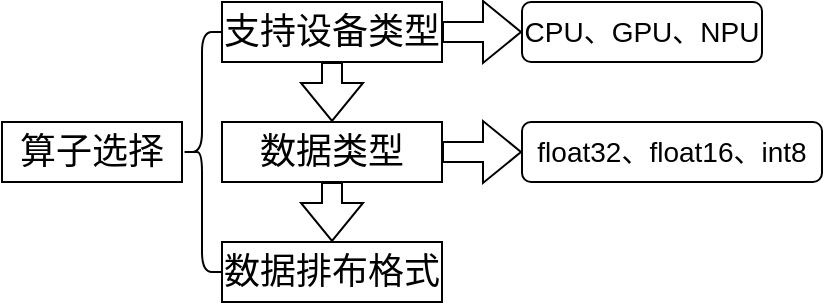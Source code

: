<mxfile version="24.7.5">
  <diagram name="第 1 页" id="MGIUSmLkIfQjMM-ST497">
    <mxGraphModel dx="1276" dy="609" grid="1" gridSize="10" guides="1" tooltips="1" connect="1" arrows="1" fold="1" page="1" pageScale="1" pageWidth="827" pageHeight="1169" math="0" shadow="0">
      <root>
        <mxCell id="0" />
        <mxCell id="1" parent="0" />
        <mxCell id="VuEz2tYyS9UpHPsDXCi8-1" value="&lt;font style=&quot;font-size: 18px;&quot;&gt;算子选择&lt;/font&gt;" style="rounded=0;whiteSpace=wrap;html=1;" vertex="1" parent="1">
          <mxGeometry x="70" y="240" width="90" height="30" as="geometry" />
        </mxCell>
        <mxCell id="VuEz2tYyS9UpHPsDXCi8-2" value="" style="shape=curlyBracket;whiteSpace=wrap;html=1;rounded=1;labelPosition=left;verticalLabelPosition=middle;align=right;verticalAlign=middle;" vertex="1" parent="1">
          <mxGeometry x="160" y="195" width="20" height="120" as="geometry" />
        </mxCell>
        <mxCell id="VuEz2tYyS9UpHPsDXCi8-4" value="&lt;font style=&quot;font-size: 18px;&quot;&gt;支持设备类型&lt;/font&gt;" style="rounded=0;whiteSpace=wrap;html=1;" vertex="1" parent="1">
          <mxGeometry x="180" y="180" width="110" height="30" as="geometry" />
        </mxCell>
        <mxCell id="VuEz2tYyS9UpHPsDXCi8-5" value="&lt;font style=&quot;font-size: 14px;&quot;&gt;CPU、GPU、NPU&lt;/font&gt;" style="rounded=1;whiteSpace=wrap;html=1;" vertex="1" parent="1">
          <mxGeometry x="330" y="180" width="120" height="30" as="geometry" />
        </mxCell>
        <mxCell id="VuEz2tYyS9UpHPsDXCi8-6" value="" style="shape=flexArrow;endArrow=classic;html=1;rounded=0;entryX=0;entryY=0.5;entryDx=0;entryDy=0;exitX=1;exitY=0.5;exitDx=0;exitDy=0;" edge="1" parent="1" source="VuEz2tYyS9UpHPsDXCi8-4" target="VuEz2tYyS9UpHPsDXCi8-5">
          <mxGeometry width="50" height="50" relative="1" as="geometry">
            <mxPoint x="290" y="200" as="sourcePoint" />
            <mxPoint x="340" y="150" as="targetPoint" />
          </mxGeometry>
        </mxCell>
        <mxCell id="VuEz2tYyS9UpHPsDXCi8-7" value="&lt;font style=&quot;font-size: 18px;&quot;&gt;数据类型&lt;/font&gt;" style="rounded=0;whiteSpace=wrap;html=1;" vertex="1" parent="1">
          <mxGeometry x="180" y="240" width="110" height="30" as="geometry" />
        </mxCell>
        <mxCell id="VuEz2tYyS9UpHPsDXCi8-8" value="&lt;font style=&quot;font-size: 14px;&quot;&gt;float32、float16、int8&lt;/font&gt;" style="rounded=1;whiteSpace=wrap;html=1;" vertex="1" parent="1">
          <mxGeometry x="330" y="240" width="150" height="30" as="geometry" />
        </mxCell>
        <mxCell id="VuEz2tYyS9UpHPsDXCi8-9" value="" style="shape=flexArrow;endArrow=classic;html=1;rounded=0;entryX=0;entryY=0.5;entryDx=0;entryDy=0;exitX=1;exitY=0.5;exitDx=0;exitDy=0;" edge="1" parent="1" target="VuEz2tYyS9UpHPsDXCi8-8">
          <mxGeometry width="50" height="50" relative="1" as="geometry">
            <mxPoint x="290" y="255" as="sourcePoint" />
            <mxPoint x="340" y="210" as="targetPoint" />
          </mxGeometry>
        </mxCell>
        <mxCell id="VuEz2tYyS9UpHPsDXCi8-10" value="&lt;font style=&quot;font-size: 18px;&quot;&gt;数据排布格式&lt;/font&gt;" style="rounded=0;whiteSpace=wrap;html=1;" vertex="1" parent="1">
          <mxGeometry x="180" y="300" width="110" height="30" as="geometry" />
        </mxCell>
        <mxCell id="VuEz2tYyS9UpHPsDXCi8-11" value="" style="shape=flexArrow;endArrow=classic;html=1;rounded=0;entryX=0.5;entryY=0;entryDx=0;entryDy=0;exitX=0.5;exitY=1;exitDx=0;exitDy=0;" edge="1" parent="1" source="VuEz2tYyS9UpHPsDXCi8-4" target="VuEz2tYyS9UpHPsDXCi8-7">
          <mxGeometry width="50" height="50" relative="1" as="geometry">
            <mxPoint x="300" y="205" as="sourcePoint" />
            <mxPoint x="340" y="205" as="targetPoint" />
          </mxGeometry>
        </mxCell>
        <mxCell id="VuEz2tYyS9UpHPsDXCi8-12" value="" style="shape=flexArrow;endArrow=classic;html=1;rounded=0;entryX=0.5;entryY=0;entryDx=0;entryDy=0;exitX=0.5;exitY=1;exitDx=0;exitDy=0;" edge="1" parent="1" source="VuEz2tYyS9UpHPsDXCi8-7" target="VuEz2tYyS9UpHPsDXCi8-10">
          <mxGeometry width="50" height="50" relative="1" as="geometry">
            <mxPoint x="245" y="220" as="sourcePoint" />
            <mxPoint x="245" y="250" as="targetPoint" />
          </mxGeometry>
        </mxCell>
      </root>
    </mxGraphModel>
  </diagram>
</mxfile>
